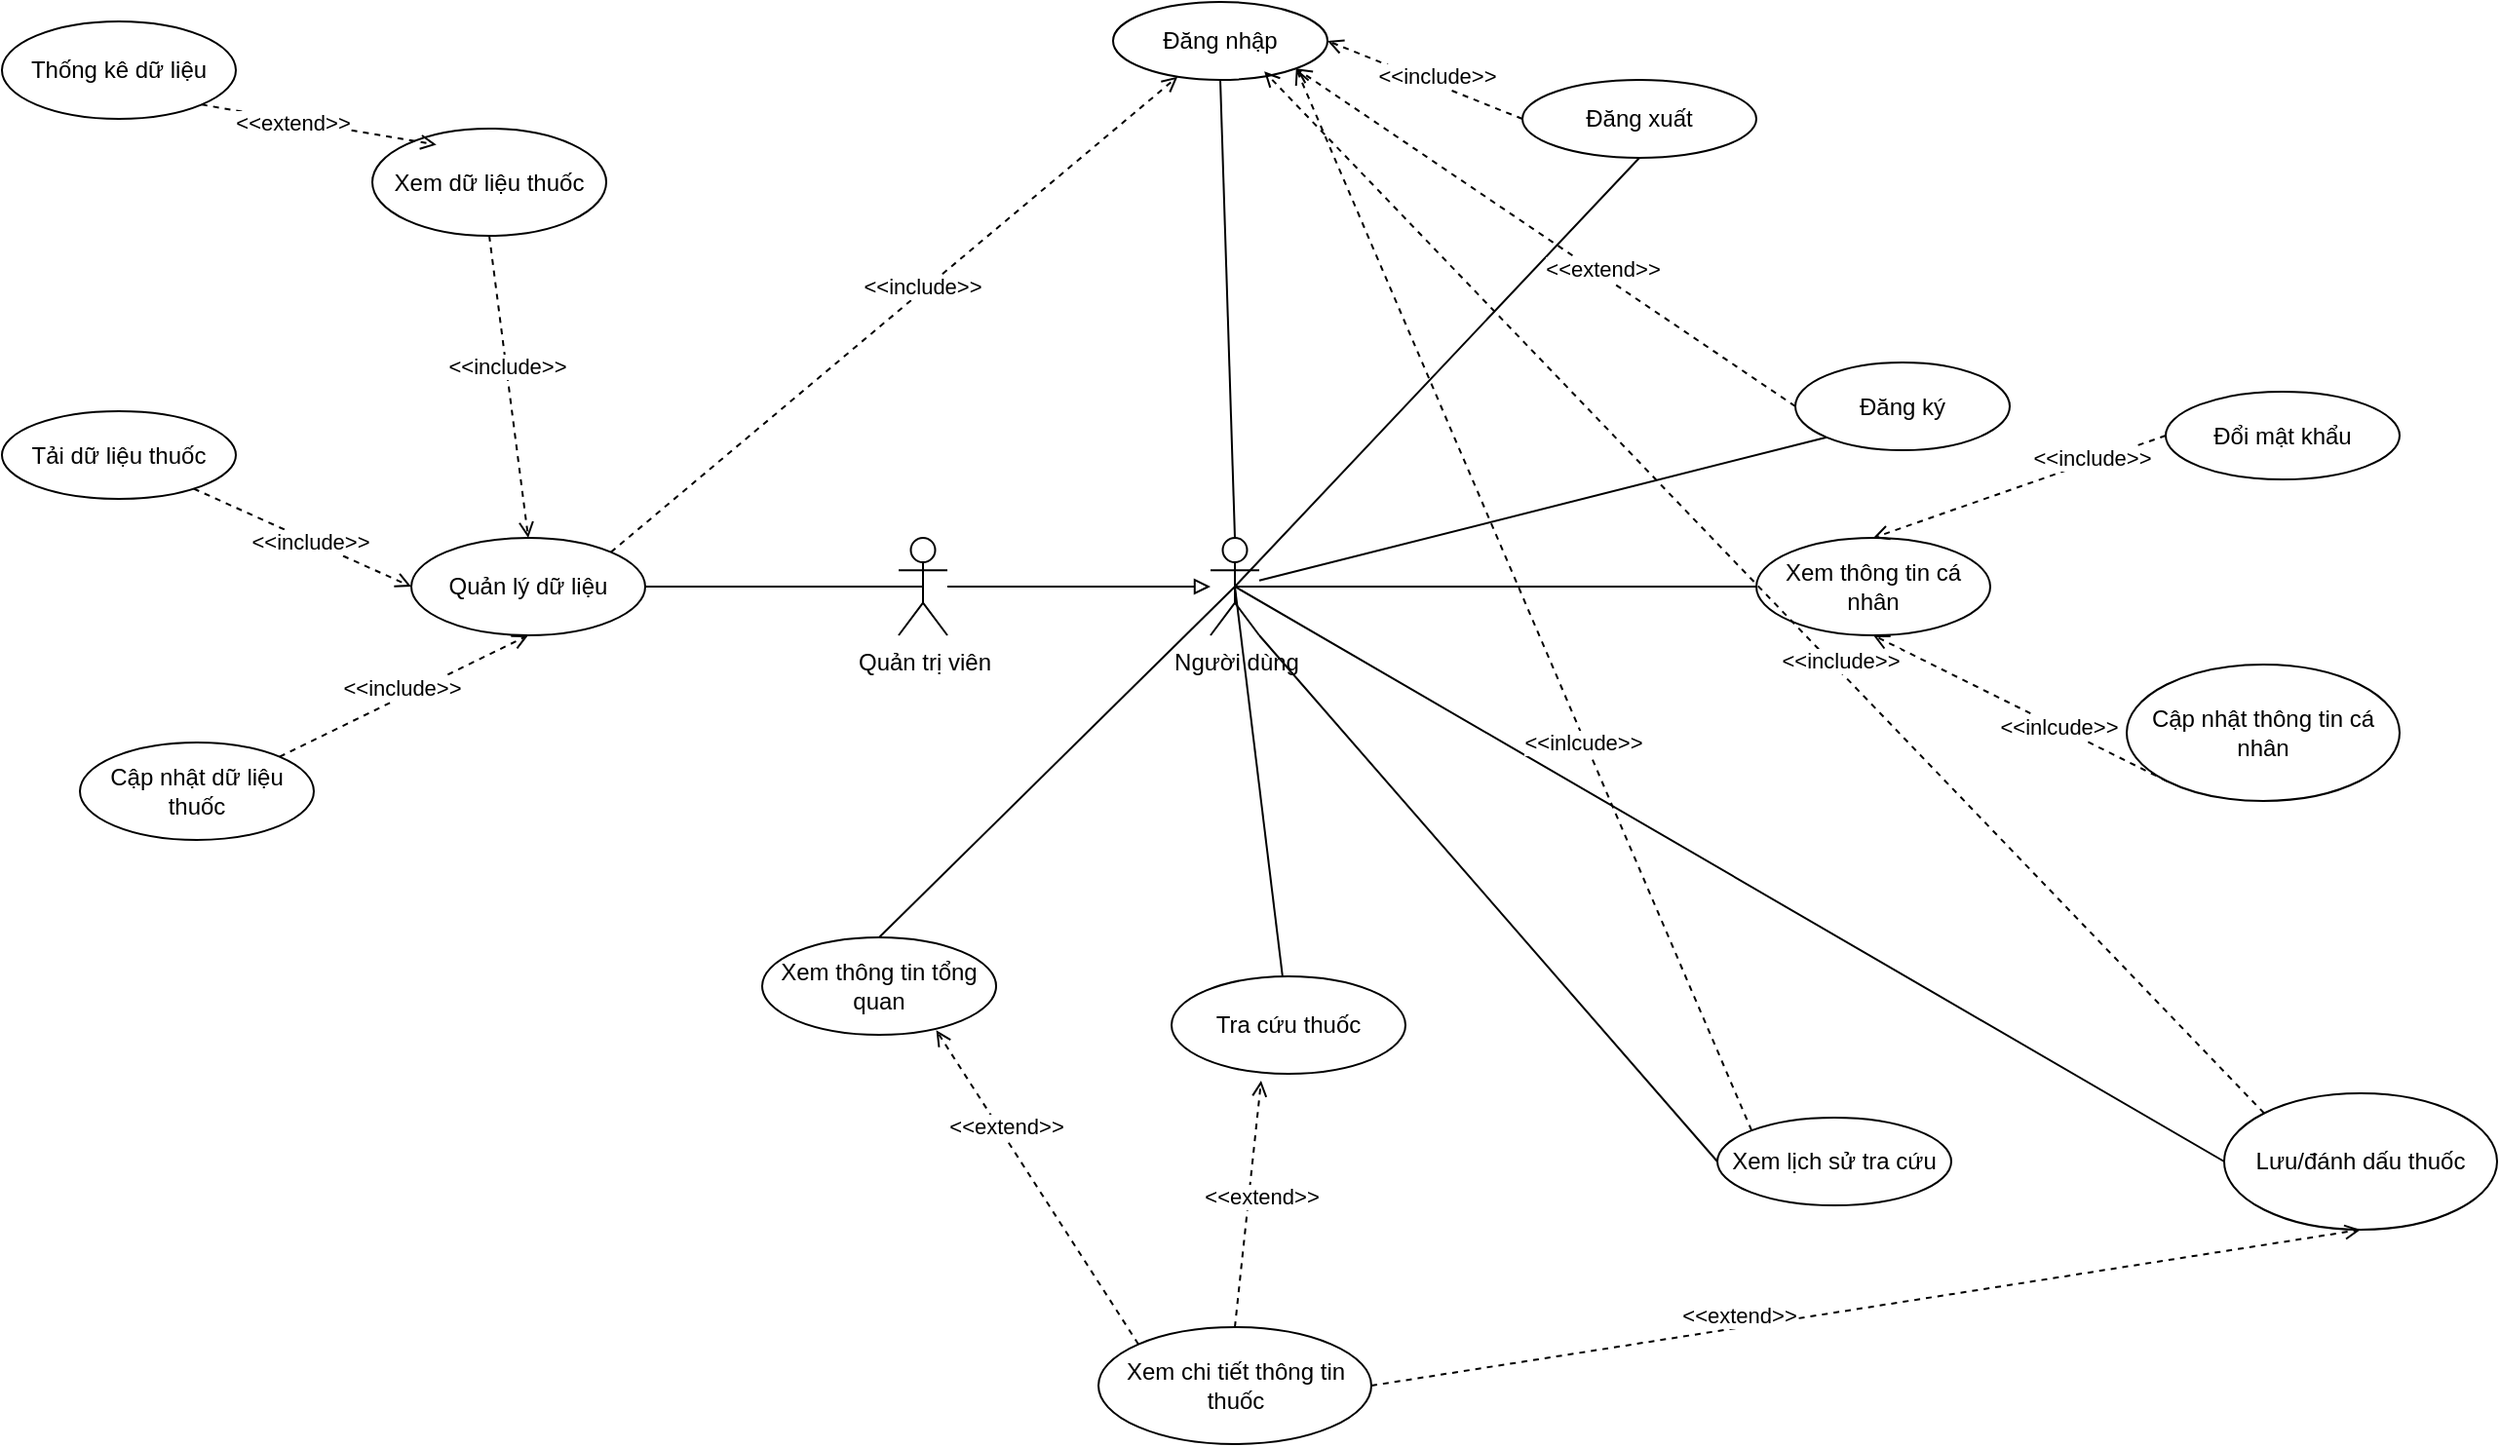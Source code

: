 <mxfile version="28.1.2">
  <diagram name="Page-1" id="dUCNWD4QcwLBdRGlizBE">
    <mxGraphModel dx="1572" dy="1124" grid="1" gridSize="10" guides="1" tooltips="1" connect="1" arrows="1" fold="1" page="1" pageScale="1" pageWidth="850" pageHeight="1100" math="0" shadow="0">
      <root>
        <mxCell id="0" />
        <mxCell id="1" parent="0" />
        <mxCell id="Vg04etka-x7fTNyZHgI2-11" style="edgeStyle=orthogonalEdgeStyle;rounded=0;orthogonalLoop=1;jettySize=auto;html=1;endArrow=block;endFill=0;" edge="1" parent="1" source="Vg04etka-x7fTNyZHgI2-5" target="Vg04etka-x7fTNyZHgI2-9">
          <mxGeometry relative="1" as="geometry" />
        </mxCell>
        <mxCell id="Vg04etka-x7fTNyZHgI2-5" value="Quản trị viên" style="shape=umlActor;verticalLabelPosition=bottom;verticalAlign=top;html=1;outlineConnect=0;" vertex="1" parent="1">
          <mxGeometry x="560" y="485" width="25" height="50" as="geometry" />
        </mxCell>
        <mxCell id="Vg04etka-x7fTNyZHgI2-25" style="rounded=0;orthogonalLoop=1;jettySize=auto;html=1;entryX=0;entryY=1;entryDx=0;entryDy=0;endArrow=none;endFill=0;" edge="1" parent="1" source="Vg04etka-x7fTNyZHgI2-9" target="Vg04etka-x7fTNyZHgI2-14">
          <mxGeometry relative="1" as="geometry" />
        </mxCell>
        <mxCell id="Vg04etka-x7fTNyZHgI2-26" style="rounded=0;orthogonalLoop=1;jettySize=auto;html=1;exitX=0.5;exitY=0;exitDx=0;exitDy=0;exitPerimeter=0;entryX=0.5;entryY=1;entryDx=0;entryDy=0;endArrow=none;endFill=0;" edge="1" parent="1" source="Vg04etka-x7fTNyZHgI2-9" target="Vg04etka-x7fTNyZHgI2-13">
          <mxGeometry relative="1" as="geometry" />
        </mxCell>
        <mxCell id="Vg04etka-x7fTNyZHgI2-27" style="rounded=0;orthogonalLoop=1;jettySize=auto;html=1;exitX=0.5;exitY=0.5;exitDx=0;exitDy=0;exitPerimeter=0;entryX=0.5;entryY=1;entryDx=0;entryDy=0;endArrow=none;endFill=0;" edge="1" parent="1" source="Vg04etka-x7fTNyZHgI2-9" target="Vg04etka-x7fTNyZHgI2-23">
          <mxGeometry relative="1" as="geometry" />
        </mxCell>
        <mxCell id="Vg04etka-x7fTNyZHgI2-28" style="rounded=0;orthogonalLoop=1;jettySize=auto;html=1;exitX=0.5;exitY=0.5;exitDx=0;exitDy=0;exitPerimeter=0;endArrow=none;endFill=0;" edge="1" parent="1" source="Vg04etka-x7fTNyZHgI2-9" target="Vg04etka-x7fTNyZHgI2-15">
          <mxGeometry relative="1" as="geometry" />
        </mxCell>
        <mxCell id="Vg04etka-x7fTNyZHgI2-29" style="rounded=0;orthogonalLoop=1;jettySize=auto;html=1;exitX=0.5;exitY=0.5;exitDx=0;exitDy=0;exitPerimeter=0;endArrow=none;endFill=0;" edge="1" parent="1" source="Vg04etka-x7fTNyZHgI2-9" target="Vg04etka-x7fTNyZHgI2-16">
          <mxGeometry relative="1" as="geometry" />
        </mxCell>
        <mxCell id="Vg04etka-x7fTNyZHgI2-30" style="rounded=0;orthogonalLoop=1;jettySize=auto;html=1;exitX=0.5;exitY=0.5;exitDx=0;exitDy=0;exitPerimeter=0;entryX=0.5;entryY=0;entryDx=0;entryDy=0;endArrow=none;endFill=0;" edge="1" parent="1" source="Vg04etka-x7fTNyZHgI2-9" target="Vg04etka-x7fTNyZHgI2-17">
          <mxGeometry relative="1" as="geometry" />
        </mxCell>
        <mxCell id="Vg04etka-x7fTNyZHgI2-53" style="rounded=0;orthogonalLoop=1;jettySize=auto;html=1;exitX=0.5;exitY=0.5;exitDx=0;exitDy=0;exitPerimeter=0;entryX=0;entryY=0.5;entryDx=0;entryDy=0;endArrow=none;endFill=0;" edge="1" parent="1" source="Vg04etka-x7fTNyZHgI2-9" target="Vg04etka-x7fTNyZHgI2-52">
          <mxGeometry relative="1" as="geometry" />
        </mxCell>
        <mxCell id="Vg04etka-x7fTNyZHgI2-73" style="rounded=0;orthogonalLoop=1;jettySize=auto;html=1;exitX=1;exitY=1;exitDx=0;exitDy=0;exitPerimeter=0;endArrow=none;endFill=0;entryX=0;entryY=0.5;entryDx=0;entryDy=0;" edge="1" parent="1" source="Vg04etka-x7fTNyZHgI2-9" target="Vg04etka-x7fTNyZHgI2-60">
          <mxGeometry relative="1" as="geometry" />
        </mxCell>
        <mxCell id="Vg04etka-x7fTNyZHgI2-9" value="Người dùng" style="shape=umlActor;verticalLabelPosition=bottom;verticalAlign=top;html=1;outlineConnect=0;" vertex="1" parent="1">
          <mxGeometry x="720" y="485" width="25" height="50" as="geometry" />
        </mxCell>
        <mxCell id="Vg04etka-x7fTNyZHgI2-13" value="Đăng nhập" style="ellipse;whiteSpace=wrap;html=1;" vertex="1" parent="1">
          <mxGeometry x="670" y="210" width="110" height="40" as="geometry" />
        </mxCell>
        <mxCell id="Vg04etka-x7fTNyZHgI2-56" style="rounded=0;orthogonalLoop=1;jettySize=auto;html=1;exitX=0;exitY=0.5;exitDx=0;exitDy=0;entryX=1;entryY=1;entryDx=0;entryDy=0;endArrow=open;endFill=0;dashed=1;" edge="1" parent="1" source="Vg04etka-x7fTNyZHgI2-14" target="Vg04etka-x7fTNyZHgI2-13">
          <mxGeometry relative="1" as="geometry" />
        </mxCell>
        <mxCell id="Vg04etka-x7fTNyZHgI2-57" value="&amp;lt;&amp;lt;extend&amp;gt;&amp;gt;" style="edgeLabel;html=1;align=center;verticalAlign=middle;resizable=0;points=[];" vertex="1" connectable="0" parent="Vg04etka-x7fTNyZHgI2-56">
          <mxGeometry x="-0.214" y="-2" relative="1" as="geometry">
            <mxPoint y="-1" as="offset" />
          </mxGeometry>
        </mxCell>
        <mxCell id="Vg04etka-x7fTNyZHgI2-14" value="Đăng ký" style="ellipse;whiteSpace=wrap;html=1;" vertex="1" parent="1">
          <mxGeometry x="1020" y="395" width="110" height="45" as="geometry" />
        </mxCell>
        <mxCell id="Vg04etka-x7fTNyZHgI2-15" value="Xem thông tin cá nhân" style="ellipse;whiteSpace=wrap;html=1;" vertex="1" parent="1">
          <mxGeometry x="1000" y="485" width="120" height="50" as="geometry" />
        </mxCell>
        <mxCell id="Vg04etka-x7fTNyZHgI2-16" value="Tra cứu thuốc" style="ellipse;whiteSpace=wrap;html=1;" vertex="1" parent="1">
          <mxGeometry x="700" y="710" width="120" height="50" as="geometry" />
        </mxCell>
        <mxCell id="Vg04etka-x7fTNyZHgI2-17" value="Xem thông tin tổng quan" style="ellipse;whiteSpace=wrap;html=1;" vertex="1" parent="1">
          <mxGeometry x="490" y="690" width="120" height="50" as="geometry" />
        </mxCell>
        <mxCell id="Vg04etka-x7fTNyZHgI2-37" style="rounded=0;orthogonalLoop=1;jettySize=auto;html=1;exitX=0.5;exitY=1;exitDx=0;exitDy=0;entryX=0.5;entryY=0;entryDx=0;entryDy=0;endArrow=open;endFill=0;dashed=1;" edge="1" parent="1" source="Vg04etka-x7fTNyZHgI2-19" target="Vg04etka-x7fTNyZHgI2-18">
          <mxGeometry relative="1" as="geometry" />
        </mxCell>
        <mxCell id="Vg04etka-x7fTNyZHgI2-40" value="&amp;lt;&amp;lt;include&amp;gt;&amp;gt;" style="edgeLabel;html=1;align=center;verticalAlign=middle;resizable=0;points=[];" vertex="1" connectable="0" parent="Vg04etka-x7fTNyZHgI2-37">
          <mxGeometry x="-0.148" relative="1" as="geometry">
            <mxPoint y="1" as="offset" />
          </mxGeometry>
        </mxCell>
        <mxCell id="Vg04etka-x7fTNyZHgI2-38" style="rounded=0;orthogonalLoop=1;jettySize=auto;html=1;endArrow=open;endFill=0;dashed=1;entryX=0;entryY=0.5;entryDx=0;entryDy=0;" edge="1" parent="1" source="Vg04etka-x7fTNyZHgI2-20" target="Vg04etka-x7fTNyZHgI2-18">
          <mxGeometry relative="1" as="geometry" />
        </mxCell>
        <mxCell id="Vg04etka-x7fTNyZHgI2-42" value="&amp;lt;&amp;lt;include&amp;gt;&amp;gt;" style="edgeLabel;html=1;align=center;verticalAlign=middle;resizable=0;points=[];" vertex="1" connectable="0" parent="Vg04etka-x7fTNyZHgI2-38">
          <mxGeometry x="0.074" relative="1" as="geometry">
            <mxPoint as="offset" />
          </mxGeometry>
        </mxCell>
        <mxCell id="Vg04etka-x7fTNyZHgI2-39" style="rounded=0;orthogonalLoop=1;jettySize=auto;html=1;exitX=1;exitY=0;exitDx=0;exitDy=0;entryX=0.5;entryY=1;entryDx=0;entryDy=0;endArrow=open;endFill=0;dashed=1;" edge="1" parent="1" source="Vg04etka-x7fTNyZHgI2-36" target="Vg04etka-x7fTNyZHgI2-18">
          <mxGeometry relative="1" as="geometry" />
        </mxCell>
        <mxCell id="Vg04etka-x7fTNyZHgI2-43" value="&amp;lt;&amp;lt;include&amp;gt;&amp;gt;" style="edgeLabel;html=1;align=center;verticalAlign=middle;resizable=0;points=[];" vertex="1" connectable="0" parent="Vg04etka-x7fTNyZHgI2-39">
          <mxGeometry x="0.003" y="5" relative="1" as="geometry">
            <mxPoint x="1" as="offset" />
          </mxGeometry>
        </mxCell>
        <mxCell id="Vg04etka-x7fTNyZHgI2-44" style="rounded=0;orthogonalLoop=1;jettySize=auto;html=1;exitX=1;exitY=0;exitDx=0;exitDy=0;endArrow=open;endFill=0;dashed=1;" edge="1" parent="1" source="Vg04etka-x7fTNyZHgI2-18" target="Vg04etka-x7fTNyZHgI2-13">
          <mxGeometry relative="1" as="geometry" />
        </mxCell>
        <mxCell id="Vg04etka-x7fTNyZHgI2-45" value="&amp;lt;&amp;lt;include&amp;gt;&amp;gt;" style="edgeLabel;html=1;align=center;verticalAlign=middle;resizable=0;points=[];" vertex="1" connectable="0" parent="Vg04etka-x7fTNyZHgI2-44">
          <mxGeometry x="0.103" y="2" relative="1" as="geometry">
            <mxPoint as="offset" />
          </mxGeometry>
        </mxCell>
        <mxCell id="Vg04etka-x7fTNyZHgI2-18" value="Quản lý dữ liệu" style="ellipse;whiteSpace=wrap;html=1;" vertex="1" parent="1">
          <mxGeometry x="310" y="485" width="120" height="50" as="geometry" />
        </mxCell>
        <mxCell id="Vg04etka-x7fTNyZHgI2-19" value="Xem dữ liệu thuốc" style="ellipse;whiteSpace=wrap;html=1;" vertex="1" parent="1">
          <mxGeometry x="290" y="275" width="120" height="55" as="geometry" />
        </mxCell>
        <mxCell id="Vg04etka-x7fTNyZHgI2-20" value="Tải dữ liệu thuốc" style="ellipse;whiteSpace=wrap;html=1;" vertex="1" parent="1">
          <mxGeometry x="100" y="420" width="120" height="45" as="geometry" />
        </mxCell>
        <mxCell id="Vg04etka-x7fTNyZHgI2-48" style="rounded=0;orthogonalLoop=1;jettySize=auto;html=1;exitX=0;exitY=1;exitDx=0;exitDy=0;entryX=0.5;entryY=1;entryDx=0;entryDy=0;dashed=1;endArrow=open;endFill=0;" edge="1" parent="1" source="Vg04etka-x7fTNyZHgI2-21" target="Vg04etka-x7fTNyZHgI2-15">
          <mxGeometry relative="1" as="geometry" />
        </mxCell>
        <mxCell id="Vg04etka-x7fTNyZHgI2-50" value="&amp;lt;&amp;lt;inlcude&amp;gt;&amp;gt;" style="edgeLabel;html=1;align=center;verticalAlign=middle;resizable=0;points=[];" vertex="1" connectable="0" parent="Vg04etka-x7fTNyZHgI2-48">
          <mxGeometry x="-0.259" relative="1" as="geometry">
            <mxPoint as="offset" />
          </mxGeometry>
        </mxCell>
        <mxCell id="Vg04etka-x7fTNyZHgI2-21" value="Cập nhật thông tin cá nhân" style="ellipse;whiteSpace=wrap;html=1;" vertex="1" parent="1">
          <mxGeometry x="1190" y="550" width="140" height="70" as="geometry" />
        </mxCell>
        <mxCell id="Vg04etka-x7fTNyZHgI2-49" style="rounded=0;orthogonalLoop=1;jettySize=auto;html=1;exitX=0;exitY=0.5;exitDx=0;exitDy=0;entryX=0.5;entryY=0;entryDx=0;entryDy=0;endArrow=open;endFill=0;dashed=1;" edge="1" parent="1" source="Vg04etka-x7fTNyZHgI2-22" target="Vg04etka-x7fTNyZHgI2-15">
          <mxGeometry relative="1" as="geometry" />
        </mxCell>
        <mxCell id="Vg04etka-x7fTNyZHgI2-51" value="&amp;lt;&amp;lt;include&amp;gt;&amp;gt;" style="edgeLabel;html=1;align=center;verticalAlign=middle;resizable=0;points=[];" vertex="1" connectable="0" parent="Vg04etka-x7fTNyZHgI2-49">
          <mxGeometry x="-0.481" y="-2" relative="1" as="geometry">
            <mxPoint x="1" as="offset" />
          </mxGeometry>
        </mxCell>
        <mxCell id="Vg04etka-x7fTNyZHgI2-22" value="Đổi mật khẩu" style="ellipse;whiteSpace=wrap;html=1;" vertex="1" parent="1">
          <mxGeometry x="1210" y="410" width="120" height="45" as="geometry" />
        </mxCell>
        <mxCell id="Vg04etka-x7fTNyZHgI2-54" style="rounded=0;orthogonalLoop=1;jettySize=auto;html=1;exitX=0;exitY=0.5;exitDx=0;exitDy=0;entryX=1;entryY=0.5;entryDx=0;entryDy=0;dashed=1;endArrow=open;endFill=0;" edge="1" parent="1" source="Vg04etka-x7fTNyZHgI2-23" target="Vg04etka-x7fTNyZHgI2-13">
          <mxGeometry relative="1" as="geometry" />
        </mxCell>
        <mxCell id="Vg04etka-x7fTNyZHgI2-55" value="&amp;lt;&amp;lt;include&amp;gt;&amp;gt;" style="edgeLabel;html=1;align=center;verticalAlign=middle;resizable=0;points=[];" vertex="1" connectable="0" parent="Vg04etka-x7fTNyZHgI2-54">
          <mxGeometry x="-0.089" y="-4" relative="1" as="geometry">
            <mxPoint as="offset" />
          </mxGeometry>
        </mxCell>
        <mxCell id="Vg04etka-x7fTNyZHgI2-23" value="Đăng xuất" style="ellipse;whiteSpace=wrap;html=1;" vertex="1" parent="1">
          <mxGeometry x="880" y="250" width="120" height="40" as="geometry" />
        </mxCell>
        <mxCell id="Vg04etka-x7fTNyZHgI2-31" style="rounded=0;orthogonalLoop=1;jettySize=auto;html=1;exitX=0.5;exitY=0.5;exitDx=0;exitDy=0;exitPerimeter=0;entryX=1;entryY=0.5;entryDx=0;entryDy=0;endArrow=none;endFill=0;" edge="1" parent="1" source="Vg04etka-x7fTNyZHgI2-5" target="Vg04etka-x7fTNyZHgI2-18">
          <mxGeometry relative="1" as="geometry" />
        </mxCell>
        <mxCell id="Vg04etka-x7fTNyZHgI2-35" value="Thống kê dữ liệu" style="ellipse;whiteSpace=wrap;html=1;" vertex="1" parent="1">
          <mxGeometry x="100" y="220" width="120" height="50" as="geometry" />
        </mxCell>
        <mxCell id="Vg04etka-x7fTNyZHgI2-36" value="Cập nhật dữ liệu thuốc" style="ellipse;whiteSpace=wrap;html=1;" vertex="1" parent="1">
          <mxGeometry x="140" y="590" width="120" height="50" as="geometry" />
        </mxCell>
        <mxCell id="Vg04etka-x7fTNyZHgI2-46" style="rounded=0;orthogonalLoop=1;jettySize=auto;html=1;exitX=1;exitY=1;exitDx=0;exitDy=0;entryX=0.274;entryY=0.151;entryDx=0;entryDy=0;entryPerimeter=0;dashed=1;endArrow=open;endFill=0;" edge="1" parent="1" source="Vg04etka-x7fTNyZHgI2-35" target="Vg04etka-x7fTNyZHgI2-19">
          <mxGeometry relative="1" as="geometry" />
        </mxCell>
        <mxCell id="Vg04etka-x7fTNyZHgI2-47" value="&amp;lt;&amp;lt;extend&amp;gt;&amp;gt;" style="edgeLabel;html=1;align=center;verticalAlign=middle;resizable=0;points=[];" vertex="1" connectable="0" parent="Vg04etka-x7fTNyZHgI2-46">
          <mxGeometry x="-0.223" y="-1" relative="1" as="geometry">
            <mxPoint as="offset" />
          </mxGeometry>
        </mxCell>
        <mxCell id="Vg04etka-x7fTNyZHgI2-52" value="Lưu/đánh dấu thuốc" style="ellipse;whiteSpace=wrap;html=1;" vertex="1" parent="1">
          <mxGeometry x="1240" y="770" width="140" height="70" as="geometry" />
        </mxCell>
        <mxCell id="Vg04etka-x7fTNyZHgI2-58" style="rounded=0;orthogonalLoop=1;jettySize=auto;html=1;exitX=0;exitY=0;exitDx=0;exitDy=0;entryX=0.705;entryY=0.892;entryDx=0;entryDy=0;entryPerimeter=0;endArrow=open;endFill=0;dashed=1;" edge="1" parent="1" source="Vg04etka-x7fTNyZHgI2-52" target="Vg04etka-x7fTNyZHgI2-13">
          <mxGeometry relative="1" as="geometry" />
        </mxCell>
        <mxCell id="Vg04etka-x7fTNyZHgI2-59" value="&amp;lt;&amp;lt;include&amp;gt;&amp;gt;" style="edgeLabel;html=1;align=center;verticalAlign=middle;resizable=0;points=[];" vertex="1" connectable="0" parent="Vg04etka-x7fTNyZHgI2-58">
          <mxGeometry x="-0.142" y="-3" relative="1" as="geometry">
            <mxPoint y="-1" as="offset" />
          </mxGeometry>
        </mxCell>
        <mxCell id="Vg04etka-x7fTNyZHgI2-63" style="rounded=0;orthogonalLoop=1;jettySize=auto;html=1;exitX=0;exitY=0;exitDx=0;exitDy=0;entryX=1;entryY=1;entryDx=0;entryDy=0;endArrow=open;endFill=0;dashed=1;" edge="1" parent="1" source="Vg04etka-x7fTNyZHgI2-60" target="Vg04etka-x7fTNyZHgI2-13">
          <mxGeometry relative="1" as="geometry" />
        </mxCell>
        <mxCell id="Vg04etka-x7fTNyZHgI2-64" value="&amp;lt;&amp;lt;inlcude&amp;gt;&amp;gt;" style="edgeLabel;html=1;align=center;verticalAlign=middle;resizable=0;points=[];" vertex="1" connectable="0" parent="Vg04etka-x7fTNyZHgI2-63">
          <mxGeometry x="-0.267" y="1" relative="1" as="geometry">
            <mxPoint as="offset" />
          </mxGeometry>
        </mxCell>
        <mxCell id="Vg04etka-x7fTNyZHgI2-60" value="Xem lịch sử tra cứu" style="ellipse;whiteSpace=wrap;html=1;" vertex="1" parent="1">
          <mxGeometry x="980" y="782.5" width="120" height="45" as="geometry" />
        </mxCell>
        <mxCell id="Vg04etka-x7fTNyZHgI2-68" style="rounded=0;orthogonalLoop=1;jettySize=auto;html=1;exitX=1;exitY=0.5;exitDx=0;exitDy=0;entryX=0.5;entryY=1;entryDx=0;entryDy=0;dashed=1;endArrow=open;endFill=0;" edge="1" parent="1" source="Vg04etka-x7fTNyZHgI2-65" target="Vg04etka-x7fTNyZHgI2-52">
          <mxGeometry relative="1" as="geometry" />
        </mxCell>
        <mxCell id="Vg04etka-x7fTNyZHgI2-71" value="&amp;lt;&amp;lt;extend&amp;gt;&amp;gt;" style="edgeLabel;html=1;align=center;verticalAlign=middle;resizable=0;points=[];" vertex="1" connectable="0" parent="Vg04etka-x7fTNyZHgI2-68">
          <mxGeometry x="-0.25" y="6" relative="1" as="geometry">
            <mxPoint x="-1" as="offset" />
          </mxGeometry>
        </mxCell>
        <mxCell id="Vg04etka-x7fTNyZHgI2-65" value="Xem chi tiết thông tin thuốc" style="ellipse;whiteSpace=wrap;html=1;" vertex="1" parent="1">
          <mxGeometry x="662.5" y="890" width="140" height="60" as="geometry" />
        </mxCell>
        <mxCell id="Vg04etka-x7fTNyZHgI2-66" style="rounded=0;orthogonalLoop=1;jettySize=auto;html=1;exitX=0;exitY=0;exitDx=0;exitDy=0;entryX=0.744;entryY=0.953;entryDx=0;entryDy=0;entryPerimeter=0;dashed=1;endArrow=open;endFill=0;" edge="1" parent="1" source="Vg04etka-x7fTNyZHgI2-65" target="Vg04etka-x7fTNyZHgI2-17">
          <mxGeometry relative="1" as="geometry" />
        </mxCell>
        <mxCell id="Vg04etka-x7fTNyZHgI2-69" value="&amp;lt;&amp;lt;extend&amp;gt;&amp;gt;" style="edgeLabel;html=1;align=center;verticalAlign=middle;resizable=0;points=[];" vertex="1" connectable="0" parent="Vg04etka-x7fTNyZHgI2-66">
          <mxGeometry x="0.367" y="-3" relative="1" as="geometry">
            <mxPoint as="offset" />
          </mxGeometry>
        </mxCell>
        <mxCell id="Vg04etka-x7fTNyZHgI2-67" style="rounded=0;orthogonalLoop=1;jettySize=auto;html=1;exitX=0.5;exitY=0;exitDx=0;exitDy=0;entryX=0.383;entryY=1.07;entryDx=0;entryDy=0;entryPerimeter=0;dashed=1;endArrow=open;endFill=0;" edge="1" parent="1" source="Vg04etka-x7fTNyZHgI2-65" target="Vg04etka-x7fTNyZHgI2-16">
          <mxGeometry relative="1" as="geometry" />
        </mxCell>
        <mxCell id="Vg04etka-x7fTNyZHgI2-70" value="&amp;lt;&amp;lt;extend&amp;gt;&amp;gt;" style="edgeLabel;html=1;align=center;verticalAlign=middle;resizable=0;points=[];" vertex="1" connectable="0" parent="Vg04etka-x7fTNyZHgI2-67">
          <mxGeometry x="0.081" y="-6" relative="1" as="geometry">
            <mxPoint y="1" as="offset" />
          </mxGeometry>
        </mxCell>
      </root>
    </mxGraphModel>
  </diagram>
</mxfile>
